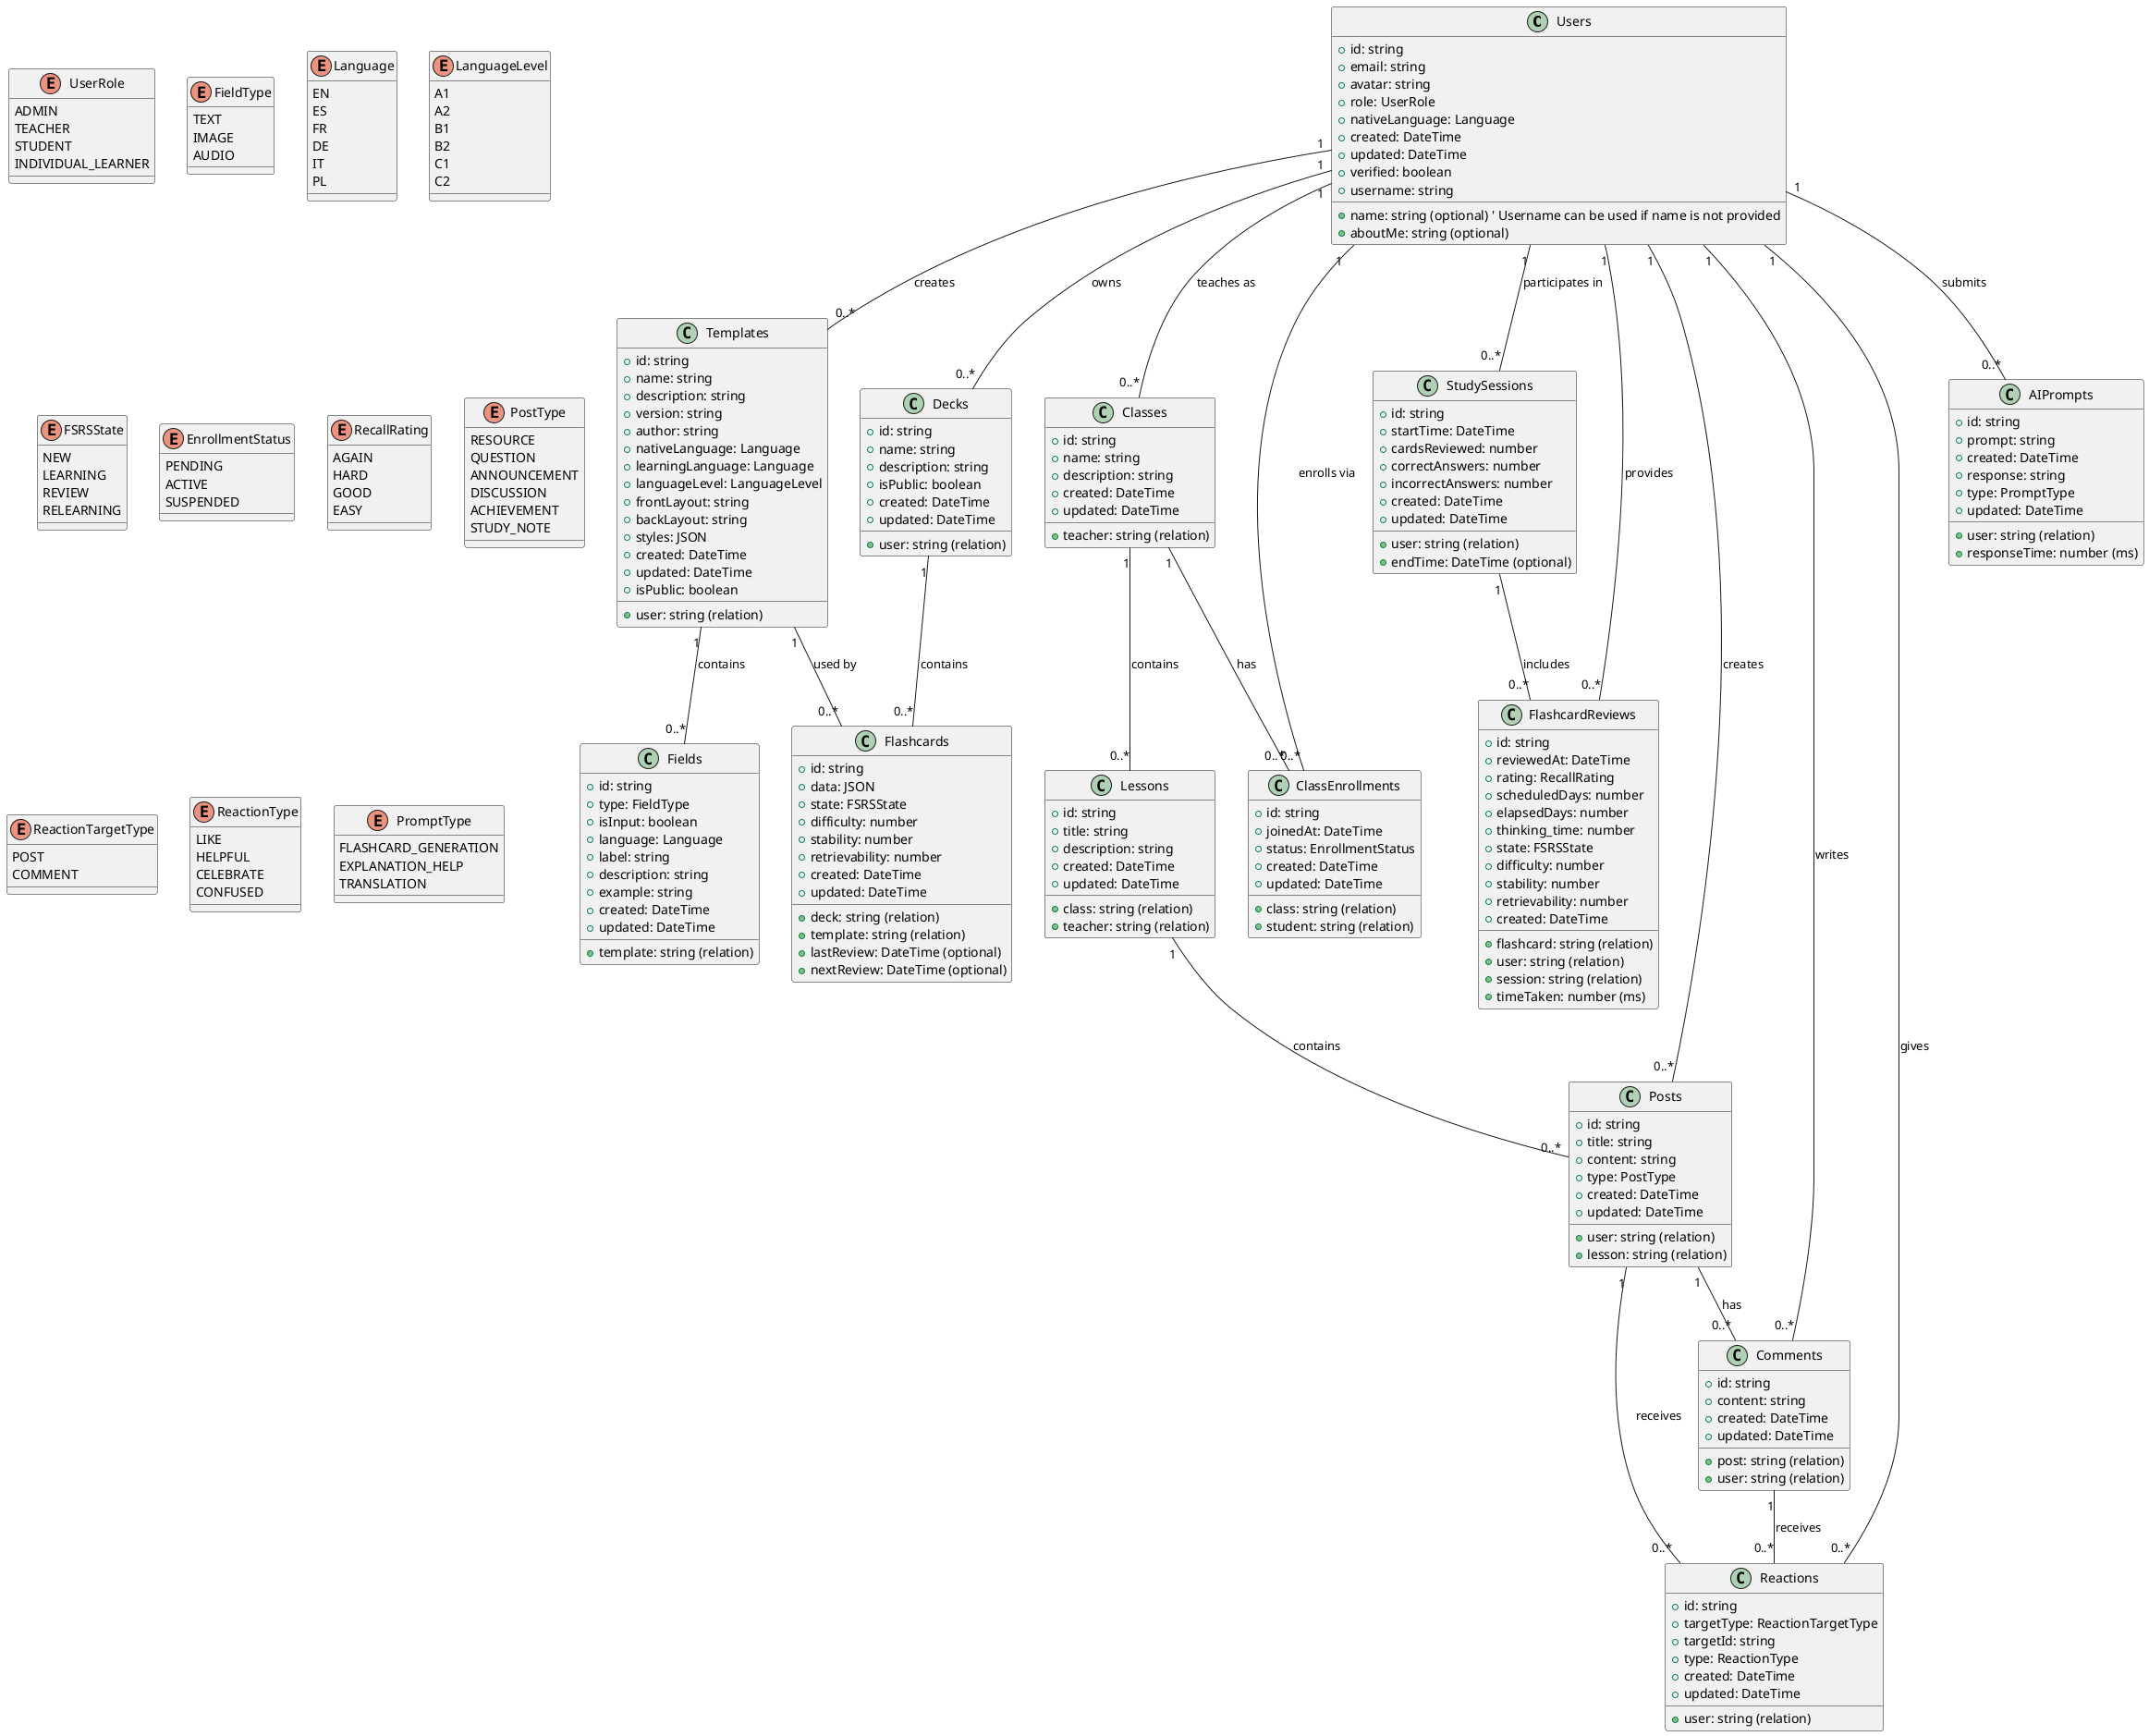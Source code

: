 @startuml "BlendSphere Data Structure - PocketBase Compatible"
' Define the entities

' User related
class Users {
  +id: string
  +name: string (optional) ' Username can be used if name is not provided
  +email: string
  +avatar: string
  +role: UserRole
  +nativeLanguage: Language
  +aboutMe: string (optional)
  +created: DateTime
  +updated: DateTime
  +verified: boolean
  +username: string
}

enum UserRole {
  ADMIN
  TEACHER
  STUDENT
  INDIVIDUAL_LEARNER
}



' Template and Field related
class Templates {
  +id: string
  +name: string
  +description: string
  +version: string
  +author: string
  +nativeLanguage: Language
  +learningLanguage: Language
  +languageLevel: LanguageLevel
  +frontLayout: string
  +backLayout: string
  +styles: JSON
  +created: DateTime
  +updated: DateTime
  +isPublic: boolean
  +user: string (relation)
}

class Fields {
  +id: string
  +template: string (relation)
  +type: FieldType
  +isInput: boolean
  +language: Language
  +label: string
  +description: string
  +example: string
  +created: DateTime
  +updated: DateTime
}

enum FieldType {
  TEXT
  IMAGE
  AUDIO
}

enum Language {
  EN
  ES
  FR
  DE
  IT
  PL
}

enum LanguageLevel {
  A1
  A2
  B1
  B2
  C1
  C2
}

' Deck and Flashcard related
class Decks {
  +id: string
  +name: string
  +description: string
  +user: string (relation)
  +isPublic: boolean
  +created: DateTime
  +updated: DateTime
}

class Flashcards {
  +id: string
  +deck: string (relation)
  +template: string (relation)
  +data: JSON
  +state: FSRSState
  +difficulty: number
  +stability: number
  +retrievability: number
  +lastReview: DateTime (optional)
  +nextReview: DateTime (optional)
  +created: DateTime
  +updated: DateTime
}

enum FSRSState {
  NEW
  LEARNING
  REVIEW
  RELEARNING
}

' Class related (for group learning)
class Classes {
  +id: string
  +name: string
  +description: string
  +teacher: string (relation)
  +created: DateTime
  +updated: DateTime
}

class ClassEnrollments {
  +id: string
  +class: string (relation)
  +student: string (relation)
  +joinedAt: DateTime
  +status: EnrollmentStatus
  +created: DateTime
  +updated: DateTime
}

enum EnrollmentStatus {
  PENDING
  ACTIVE
  SUSPENDED
}

class Lessons {
  +id: string
  +class: string (relation)
  +title: string
  +description: string
  +teacher: string (relation)
  +created: DateTime
  +updated: DateTime
}

' SRS related
class StudySessions {
  +id: string
  +user: string (relation)
  +startTime: DateTime
  +endTime: DateTime (optional)
  +cardsReviewed: number
  +correctAnswers: number
  +incorrectAnswers: number
  +created: DateTime
  +updated: DateTime
}

class FlashcardReviews {
  +id: string
  +flashcard: string (relation)
  +user: string (relation)
  +session: string (relation)
  +reviewedAt: DateTime
  +rating: RecallRating
  +timeTaken: number (ms)
  +scheduledDays: number
  +elapsedDays: number
  +thinking_time: number
  +state: FSRSState
  +difficulty: number
  +stability: number
  +retrievability: number
  +created: DateTime
}

enum RecallRating {
  AGAIN
  HARD
  GOOD
  EASY
}

' Lesson Discussion related
class Posts {
  +id: string
  +user: string (relation)
  +lesson: string (relation)
  +title: string
  +content: string
  +type: PostType
  +created: DateTime
  +updated: DateTime
}

enum PostType {
  RESOURCE
  QUESTION
  ANNOUNCEMENT
  DISCUSSION
  ACHIEVEMENT
  STUDY_NOTE
}

class Comments {
  +id: string
  +post: string (relation)
  +user: string (relation)
  +content: string
  +created: DateTime
  +updated: DateTime
}

class Reactions {
  +id: string
  +user: string (relation)
  +targetType: ReactionTargetType
  +targetId: string
  +type: ReactionType
  +created: DateTime
  +updated: DateTime
}

enum ReactionTargetType {
  POST
  COMMENT
}

enum ReactionType {
  LIKE
  HELPFUL
  CELEBRATE
  CONFUSED
}

' AI Integration
class AIPrompts {
  +id: string
  +user: string (relation)
  +prompt: string
  +created: DateTime
  +response: string
  +responseTime: number (ms)
  +type: PromptType
  +updated: DateTime
}

enum PromptType {
  FLASHCARD_GENERATION
  EXPLANATION_HELP
  TRANSLATION
}

' Define relationships - PocketBase uses string IDs for relations
Users "1" -- "0..*" Templates : creates
Users "1" -- "0..*" Decks : owns
Users "1" -- "0..*" Classes : teaches as
Users "1" -- "0..*" ClassEnrollments : enrolls via
Users "1" -- "0..*" StudySessions : participates in
Users "1" -- "0..*" FlashcardReviews : provides
Users "1" -- "0..*" Posts : creates
Users "1" -- "0..*" Comments : writes
Users "1" -- "0..*" Reactions : gives
Users "1" -- "0..*" AIPrompts : submits

Templates "1" -- "0..*" Fields : contains
Templates "1" -- "0..*" Flashcards : used by

Decks "1" -- "0..*" Flashcards : contains
Classes "1" -- "0..*" ClassEnrollments : has
Classes "1" -- "0..*" Lessons : contains

Lessons "1" -- "0..*" Posts : contains

StudySessions "1" -- "0..*" FlashcardReviews : includes

Posts "1" -- "0..*" Comments : has
Posts "1" -- "0..*" Reactions : receives
Comments "1" -- "0..*" Reactions : receives

@enduml
